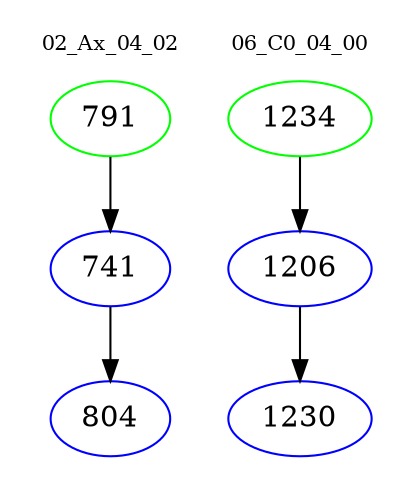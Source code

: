 digraph{
subgraph cluster_0 {
color = white
label = "02_Ax_04_02";
fontsize=10;
T0_791 [label="791", color="green"]
T0_791 -> T0_741 [color="black"]
T0_741 [label="741", color="blue"]
T0_741 -> T0_804 [color="black"]
T0_804 [label="804", color="blue"]
}
subgraph cluster_1 {
color = white
label = "06_C0_04_00";
fontsize=10;
T1_1234 [label="1234", color="green"]
T1_1234 -> T1_1206 [color="black"]
T1_1206 [label="1206", color="blue"]
T1_1206 -> T1_1230 [color="black"]
T1_1230 [label="1230", color="blue"]
}
}
